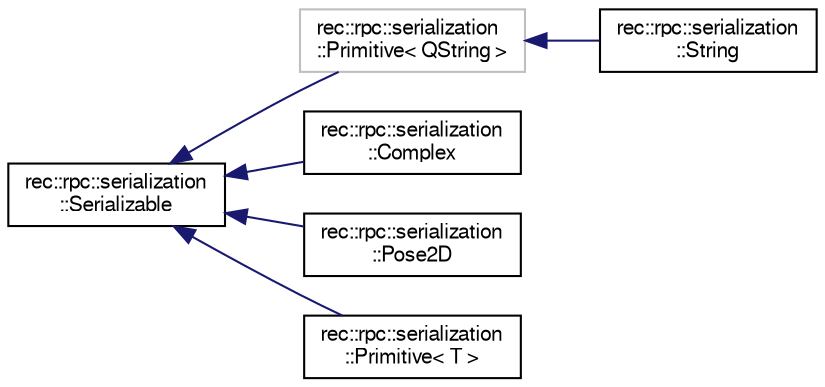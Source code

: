 digraph "Graphical Class Hierarchy"
{
  edge [fontname="FreeSans",fontsize="10",labelfontname="FreeSans",labelfontsize="10"];
  node [fontname="FreeSans",fontsize="10",shape=record];
  rankdir="LR";
  Node1 [label="rec::rpc::serialization\l::Serializable",height=0.2,width=0.4,color="black", fillcolor="white", style="filled",URL="$a00013.html",tooltip="Base class for all serializable data. "];
  Node1 -> Node2 [dir="back",color="midnightblue",fontsize="10",style="solid",fontname="FreeSans"];
  Node2 [label="rec::rpc::serialization\l::Primitive\< QString \>",height=0.2,width=0.4,color="grey75", fillcolor="white", style="filled"];
  Node2 -> Node3 [dir="back",color="midnightblue",fontsize="10",style="solid",fontname="FreeSans"];
  Node3 [label="rec::rpc::serialization\l::String",height=0.2,width=0.4,color="black", fillcolor="white", style="filled",URL="$a00015.html",tooltip="Serialization class for strings. "];
  Node1 -> Node4 [dir="back",color="midnightblue",fontsize="10",style="solid",fontname="FreeSans"];
  Node4 [label="rec::rpc::serialization\l::Complex",height=0.2,width=0.4,color="black", fillcolor="white", style="filled",URL="$a00004.html",tooltip="Base class for complex serializable data containers. "];
  Node1 -> Node5 [dir="back",color="midnightblue",fontsize="10",style="solid",fontname="FreeSans"];
  Node5 [label="rec::rpc::serialization\l::Pose2D",height=0.2,width=0.4,color="black", fillcolor="white", style="filled",URL="$a00010.html",tooltip="Pre-defined serialization class that stores a 2D pose. "];
  Node1 -> Node6 [dir="back",color="midnightblue",fontsize="10",style="solid",fontname="FreeSans"];
  Node6 [label="rec::rpc::serialization\l::Primitive\< T \>",height=0.2,width=0.4,color="black", fillcolor="white", style="filled",URL="$a00011.html",tooltip="Serialization class for primitive objects and values. "];
}

